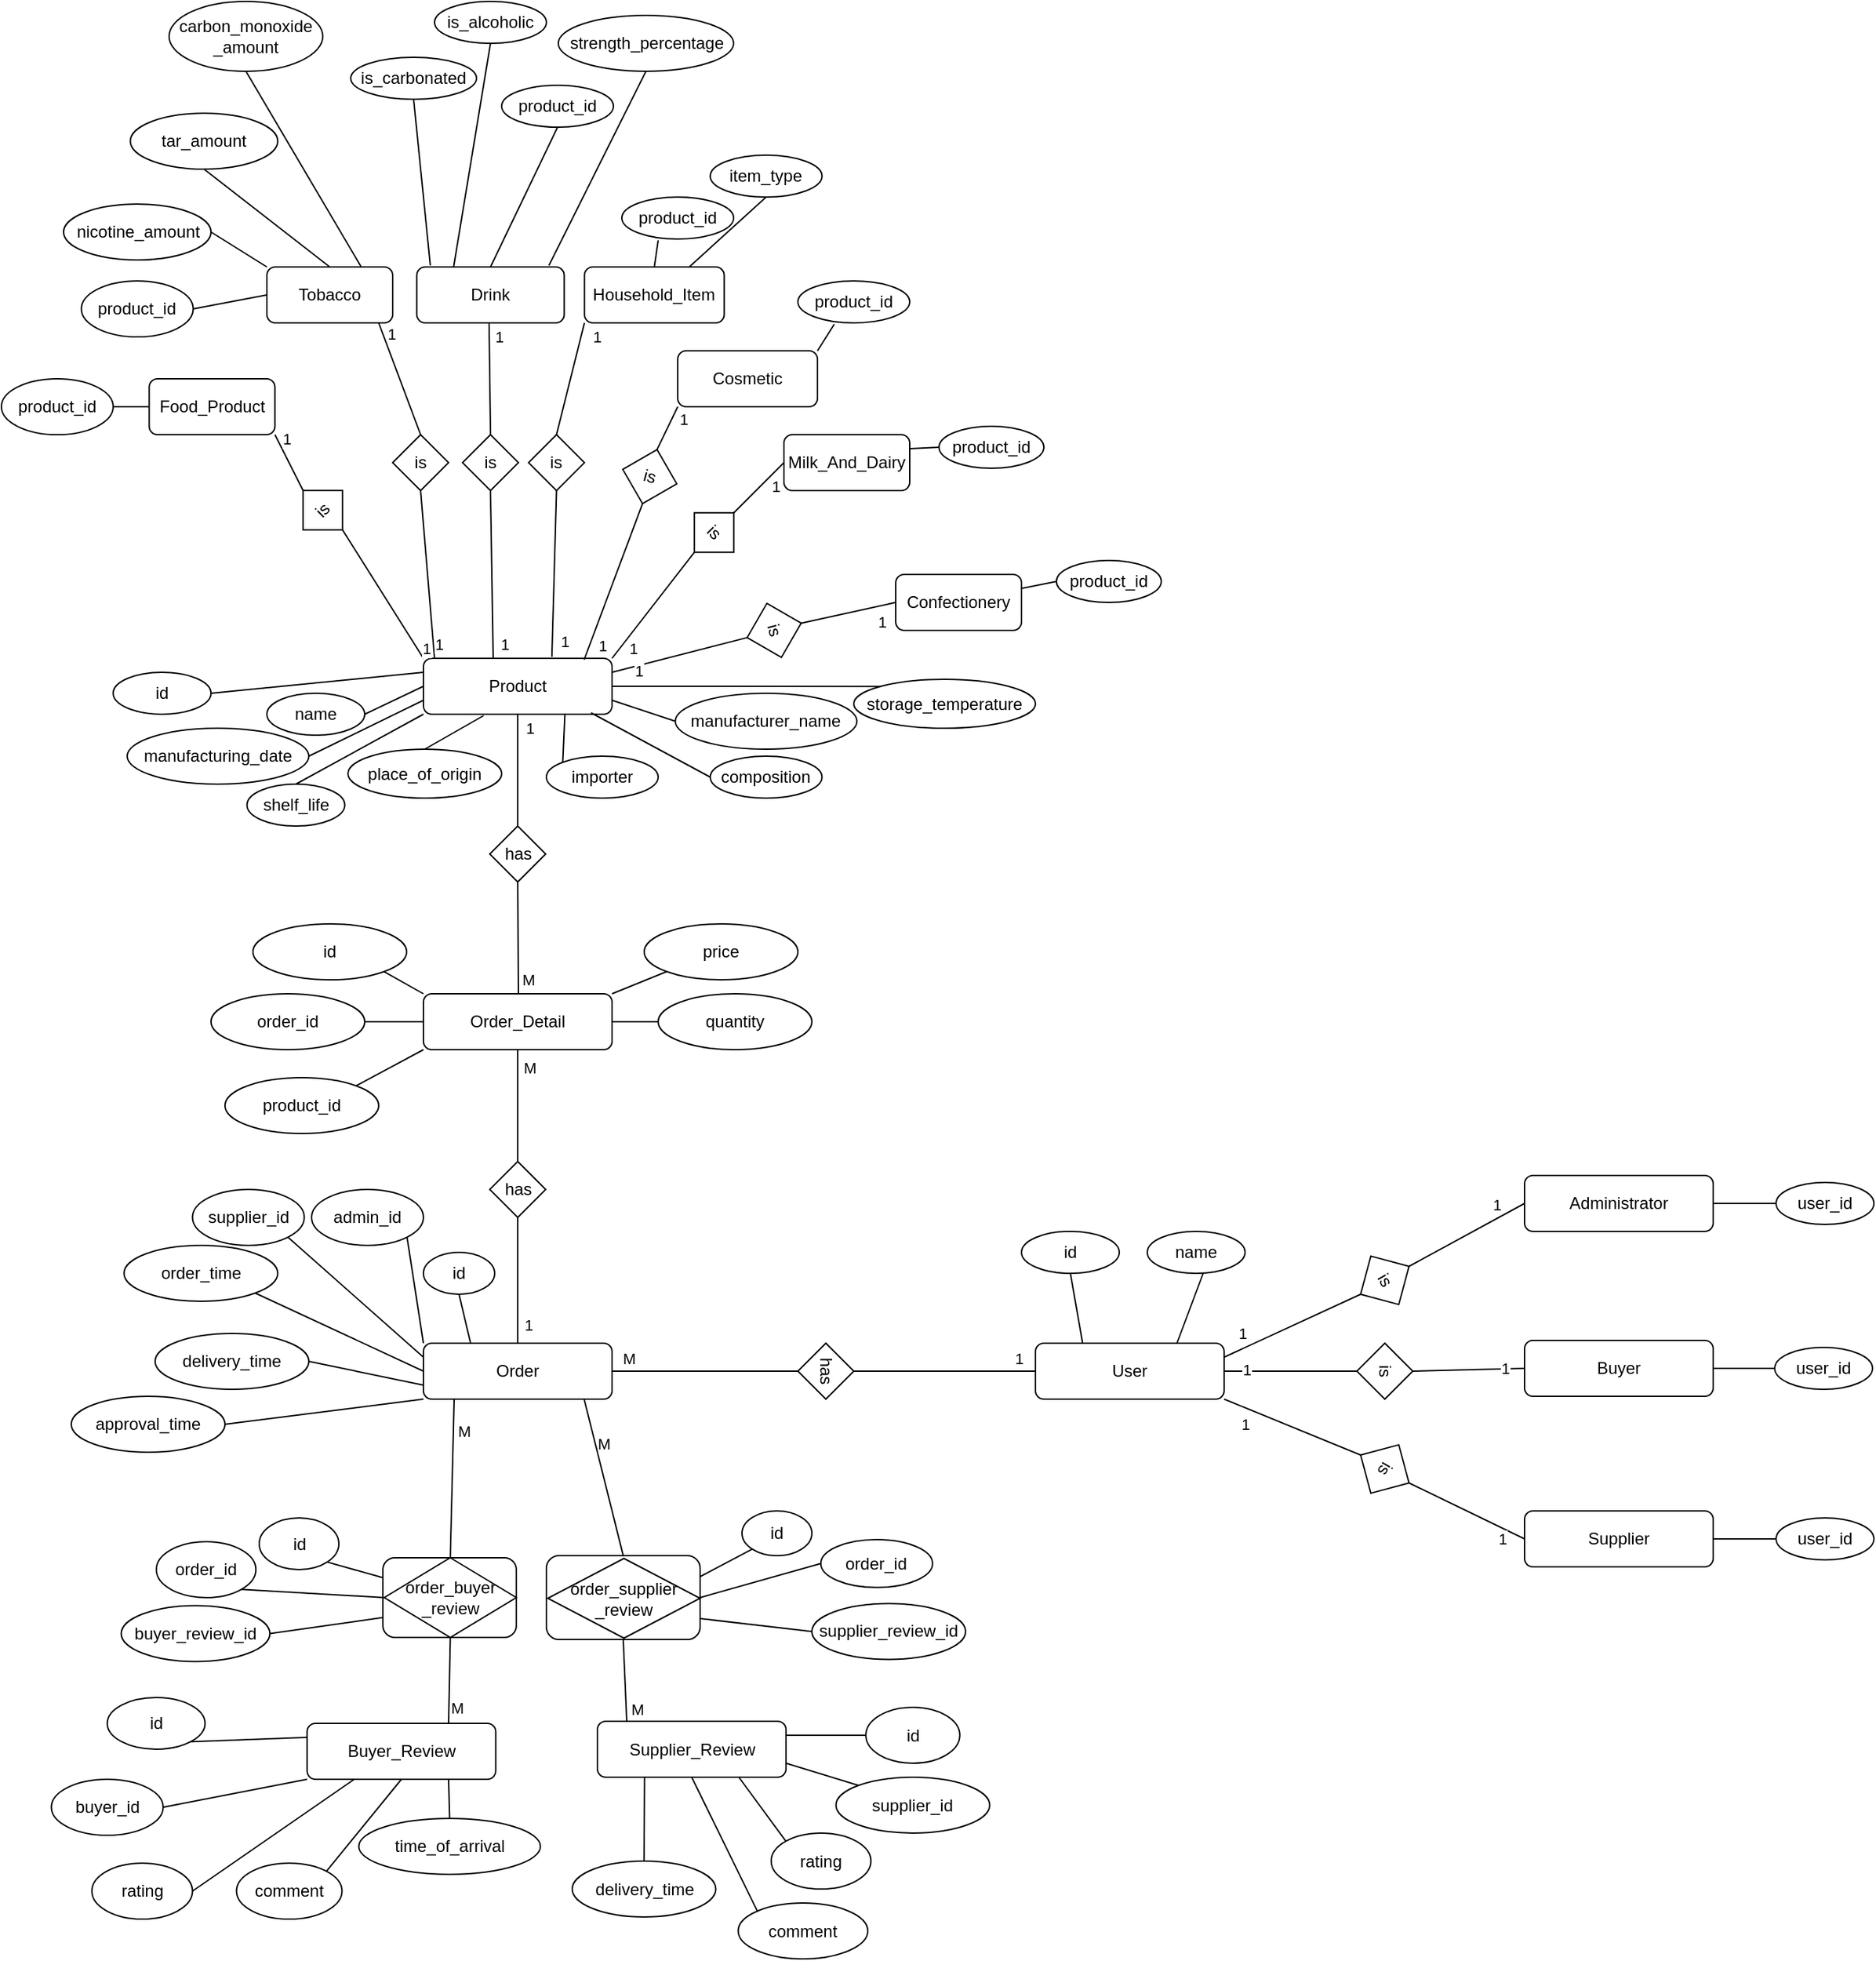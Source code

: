 <mxfile version="24.7.12">
  <diagram name="Page-1" id="4XqVKYdgBiRDm-ss3GNa">
    <mxGraphModel dx="1034" dy="1375" grid="1" gridSize="10" guides="1" tooltips="1" connect="1" arrows="1" fold="1" page="0" pageScale="1" pageWidth="850" pageHeight="1100" math="0" shadow="0">
      <root>
        <mxCell id="0" />
        <mxCell id="1" parent="0" />
        <mxCell id="VyGet-gFBxRApP3kLGEh-1" value="Product" style="rounded=1;whiteSpace=wrap;html=1;" parent="1" vertex="1">
          <mxGeometry x="312" y="-120" width="135" height="40" as="geometry" />
        </mxCell>
        <mxCell id="VyGet-gFBxRApP3kLGEh-2" value="id" style="ellipse;whiteSpace=wrap;html=1;" parent="1" vertex="1">
          <mxGeometry x="90" y="-110" width="70" height="30" as="geometry" />
        </mxCell>
        <mxCell id="VyGet-gFBxRApP3kLGEh-3" value="manufacturer_name" style="ellipse;whiteSpace=wrap;html=1;" parent="1" vertex="1">
          <mxGeometry x="492.25" y="-95" width="130" height="40" as="geometry" />
        </mxCell>
        <mxCell id="VyGet-gFBxRApP3kLGEh-4" value="place_of_origin" style="ellipse;whiteSpace=wrap;html=1;" parent="1" vertex="1">
          <mxGeometry x="258" y="-55" width="110" height="35" as="geometry" />
        </mxCell>
        <mxCell id="VyGet-gFBxRApP3kLGEh-5" value="shelf_life" style="ellipse;whiteSpace=wrap;html=1;" parent="1" vertex="1">
          <mxGeometry x="185.75" y="-30" width="70" height="30" as="geometry" />
        </mxCell>
        <mxCell id="VyGet-gFBxRApP3kLGEh-6" value="composition" style="ellipse;whiteSpace=wrap;html=1;" parent="1" vertex="1">
          <mxGeometry x="517.25" y="-50" width="80" height="30" as="geometry" />
        </mxCell>
        <mxCell id="VyGet-gFBxRApP3kLGEh-7" value="storage_temperature" style="ellipse;whiteSpace=wrap;html=1;" parent="1" vertex="1">
          <mxGeometry x="620" y="-105" width="130" height="35" as="geometry" />
        </mxCell>
        <mxCell id="VyGet-gFBxRApP3kLGEh-8" value="importer" style="ellipse;whiteSpace=wrap;html=1;" parent="1" vertex="1">
          <mxGeometry x="400" y="-50" width="80" height="30" as="geometry" />
        </mxCell>
        <mxCell id="VyGet-gFBxRApP3kLGEh-10" value="manufacturing_date" style="ellipse;whiteSpace=wrap;html=1;" parent="1" vertex="1">
          <mxGeometry x="100" y="-70" width="130" height="40" as="geometry" />
        </mxCell>
        <mxCell id="VyGet-gFBxRApP3kLGEh-17" value="" style="endArrow=none;html=1;rounded=0;exitX=1;exitY=0.5;exitDx=0;exitDy=0;entryX=0;entryY=0.25;entryDx=0;entryDy=0;" parent="1" source="VyGet-gFBxRApP3kLGEh-2" target="VyGet-gFBxRApP3kLGEh-1" edge="1">
          <mxGeometry width="50" height="50" relative="1" as="geometry">
            <mxPoint x="400" y="50" as="sourcePoint" />
            <mxPoint x="450" as="targetPoint" />
          </mxGeometry>
        </mxCell>
        <mxCell id="VyGet-gFBxRApP3kLGEh-9" value="name" style="ellipse;whiteSpace=wrap;html=1;" parent="1" vertex="1">
          <mxGeometry x="200" y="-95" width="70" height="30" as="geometry" />
        </mxCell>
        <mxCell id="VyGet-gFBxRApP3kLGEh-18" value="" style="endArrow=none;html=1;rounded=0;exitX=1;exitY=0.5;exitDx=0;exitDy=0;entryX=0;entryY=0.5;entryDx=0;entryDy=0;" parent="1" source="VyGet-gFBxRApP3kLGEh-9" target="VyGet-gFBxRApP3kLGEh-1" edge="1">
          <mxGeometry width="50" height="50" relative="1" as="geometry">
            <mxPoint x="230" y="-154" as="sourcePoint" />
            <mxPoint x="280" y="-80" as="targetPoint" />
          </mxGeometry>
        </mxCell>
        <mxCell id="VyGet-gFBxRApP3kLGEh-19" value="" style="endArrow=none;html=1;rounded=0;exitX=1;exitY=0.5;exitDx=0;exitDy=0;entryX=0;entryY=0.75;entryDx=0;entryDy=0;" parent="1" source="VyGet-gFBxRApP3kLGEh-10" target="VyGet-gFBxRApP3kLGEh-1" edge="1">
          <mxGeometry width="50" height="50" relative="1" as="geometry">
            <mxPoint x="180" y="-135" as="sourcePoint" />
            <mxPoint x="300" y="-100" as="targetPoint" />
          </mxGeometry>
        </mxCell>
        <mxCell id="VyGet-gFBxRApP3kLGEh-20" value="" style="endArrow=none;html=1;rounded=0;entryX=0.5;entryY=0;entryDx=0;entryDy=0;exitX=0;exitY=1;exitDx=0;exitDy=0;" parent="1" source="VyGet-gFBxRApP3kLGEh-1" target="VyGet-gFBxRApP3kLGEh-5" edge="1">
          <mxGeometry width="50" height="50" relative="1" as="geometry">
            <mxPoint x="300" y="-70" as="sourcePoint" />
            <mxPoint x="505" y="60" as="targetPoint" />
          </mxGeometry>
        </mxCell>
        <mxCell id="VyGet-gFBxRApP3kLGEh-21" value="" style="endArrow=none;html=1;rounded=0;exitX=0.319;exitY=1.025;exitDx=0;exitDy=0;entryX=0.5;entryY=0;entryDx=0;entryDy=0;exitPerimeter=0;" parent="1" source="VyGet-gFBxRApP3kLGEh-1" target="VyGet-gFBxRApP3kLGEh-4" edge="1">
          <mxGeometry width="50" height="50" relative="1" as="geometry">
            <mxPoint x="330" y="-20" as="sourcePoint" />
            <mxPoint x="445" y="-20" as="targetPoint" />
          </mxGeometry>
        </mxCell>
        <mxCell id="VyGet-gFBxRApP3kLGEh-23" value="" style="endArrow=none;html=1;rounded=0;exitX=0;exitY=0;exitDx=0;exitDy=0;entryX=1;entryY=0.5;entryDx=0;entryDy=0;" parent="1" source="VyGet-gFBxRApP3kLGEh-7" target="VyGet-gFBxRApP3kLGEh-1" edge="1">
          <mxGeometry width="50" height="50" relative="1" as="geometry">
            <mxPoint x="430" y="90" as="sourcePoint" />
            <mxPoint x="545" y="90" as="targetPoint" />
          </mxGeometry>
        </mxCell>
        <mxCell id="VyGet-gFBxRApP3kLGEh-24" value="" style="endArrow=none;html=1;rounded=0;exitX=0;exitY=0.5;exitDx=0;exitDy=0;entryX=1;entryY=0.75;entryDx=0;entryDy=0;" parent="1" source="VyGet-gFBxRApP3kLGEh-3" target="VyGet-gFBxRApP3kLGEh-1" edge="1">
          <mxGeometry width="50" height="50" relative="1" as="geometry">
            <mxPoint x="518" y="-153" as="sourcePoint" />
            <mxPoint x="457" y="-110" as="targetPoint" />
          </mxGeometry>
        </mxCell>
        <mxCell id="VyGet-gFBxRApP3kLGEh-25" value="" style="endArrow=none;html=1;rounded=0;exitX=0.889;exitY=0.975;exitDx=0;exitDy=0;entryX=0;entryY=0.5;entryDx=0;entryDy=0;exitPerimeter=0;" parent="1" source="VyGet-gFBxRApP3kLGEh-1" target="VyGet-gFBxRApP3kLGEh-6" edge="1">
          <mxGeometry width="50" height="50" relative="1" as="geometry">
            <mxPoint x="340" y="70" as="sourcePoint" />
            <mxPoint x="455" y="70" as="targetPoint" />
          </mxGeometry>
        </mxCell>
        <mxCell id="VyGet-gFBxRApP3kLGEh-26" value="" style="endArrow=none;html=1;rounded=0;exitX=0.75;exitY=1;exitDx=0;exitDy=0;entryX=0;entryY=0;entryDx=0;entryDy=0;" parent="1" source="VyGet-gFBxRApP3kLGEh-1" target="VyGet-gFBxRApP3kLGEh-8" edge="1">
          <mxGeometry width="50" height="50" relative="1" as="geometry">
            <mxPoint x="410" y="40" as="sourcePoint" />
            <mxPoint x="525" y="40" as="targetPoint" />
          </mxGeometry>
        </mxCell>
        <mxCell id="VyGet-gFBxRApP3kLGEh-30" value="" style="endArrow=none;html=1;rounded=0;exitX=0.059;exitY=0;exitDx=0;exitDy=0;exitPerimeter=0;entryX=0.5;entryY=1;entryDx=0;entryDy=0;" parent="1" source="VyGet-gFBxRApP3kLGEh-1" target="VyGet-gFBxRApP3kLGEh-33" edge="1">
          <mxGeometry width="50" height="50" relative="1" as="geometry">
            <mxPoint x="400" y="-50" as="sourcePoint" />
            <mxPoint x="320" y="-280" as="targetPoint" />
          </mxGeometry>
        </mxCell>
        <mxCell id="VyGet-gFBxRApP3kLGEh-66" value="1" style="edgeLabel;html=1;align=center;verticalAlign=middle;resizable=0;points=[];" parent="VyGet-gFBxRApP3kLGEh-30" vertex="1" connectable="0">
          <mxGeometry x="-0.6" relative="1" as="geometry">
            <mxPoint x="5" y="14" as="offset" />
          </mxGeometry>
        </mxCell>
        <mxCell id="VyGet-gFBxRApP3kLGEh-31" value="" style="endArrow=none;html=1;rounded=0;exitX=0.37;exitY=0;exitDx=0;exitDy=0;entryX=0.5;entryY=1;entryDx=0;entryDy=0;exitPerimeter=0;" parent="1" source="VyGet-gFBxRApP3kLGEh-1" target="VyGet-gFBxRApP3kLGEh-34" edge="1">
          <mxGeometry width="50" height="50" relative="1" as="geometry">
            <mxPoint x="330" y="-110" as="sourcePoint" />
            <mxPoint x="380" y="-280" as="targetPoint" />
          </mxGeometry>
        </mxCell>
        <mxCell id="VyGet-gFBxRApP3kLGEh-68" value="1" style="edgeLabel;html=1;align=center;verticalAlign=middle;resizable=0;points=[];" parent="VyGet-gFBxRApP3kLGEh-31" vertex="1" connectable="0">
          <mxGeometry x="-0.533" y="-3" relative="1" as="geometry">
            <mxPoint x="5" y="18" as="offset" />
          </mxGeometry>
        </mxCell>
        <mxCell id="VyGet-gFBxRApP3kLGEh-32" value="" style="endArrow=none;html=1;rounded=0;exitX=0.681;exitY=-0.025;exitDx=0;exitDy=0;exitPerimeter=0;entryX=0.5;entryY=1;entryDx=0;entryDy=0;" parent="1" source="VyGet-gFBxRApP3kLGEh-1" target="VyGet-gFBxRApP3kLGEh-35" edge="1">
          <mxGeometry width="50" height="50" relative="1" as="geometry">
            <mxPoint x="440" y="-200" as="sourcePoint" />
            <mxPoint x="440" y="-280" as="targetPoint" />
          </mxGeometry>
        </mxCell>
        <mxCell id="VyGet-gFBxRApP3kLGEh-70" value="1" style="edgeLabel;html=1;align=center;verticalAlign=middle;resizable=0;points=[];" parent="VyGet-gFBxRApP3kLGEh-32" vertex="1" connectable="0">
          <mxGeometry x="-0.785" y="1" relative="1" as="geometry">
            <mxPoint x="9" y="2" as="offset" />
          </mxGeometry>
        </mxCell>
        <mxCell id="VyGet-gFBxRApP3kLGEh-33" value="is" style="rhombus;whiteSpace=wrap;html=1;" parent="1" vertex="1">
          <mxGeometry x="290" y="-280" width="40" height="40" as="geometry" />
        </mxCell>
        <mxCell id="VyGet-gFBxRApP3kLGEh-34" value="is" style="rhombus;whiteSpace=wrap;html=1;" parent="1" vertex="1">
          <mxGeometry x="340" y="-280" width="40" height="40" as="geometry" />
        </mxCell>
        <mxCell id="VyGet-gFBxRApP3kLGEh-35" value="is" style="rhombus;whiteSpace=wrap;html=1;" parent="1" vertex="1">
          <mxGeometry x="387.25" y="-280" width="40" height="40" as="geometry" />
        </mxCell>
        <mxCell id="VyGet-gFBxRApP3kLGEh-36" value="" style="endArrow=none;html=1;rounded=0;exitX=0.5;exitY=0;exitDx=0;exitDy=0;" parent="1" source="VyGet-gFBxRApP3kLGEh-33" edge="1">
          <mxGeometry width="50" height="50" relative="1" as="geometry">
            <mxPoint x="312" y="-320" as="sourcePoint" />
            <mxPoint x="280" y="-360" as="targetPoint" />
          </mxGeometry>
        </mxCell>
        <mxCell id="VyGet-gFBxRApP3kLGEh-67" value="1" style="edgeLabel;html=1;align=center;verticalAlign=middle;resizable=0;points=[];" parent="VyGet-gFBxRApP3kLGEh-36" vertex="1" connectable="0">
          <mxGeometry x="0.75" relative="1" as="geometry">
            <mxPoint x="5" y="-2" as="offset" />
          </mxGeometry>
        </mxCell>
        <mxCell id="VyGet-gFBxRApP3kLGEh-37" value="" style="endArrow=none;html=1;rounded=0;exitX=0.5;exitY=0;exitDx=0;exitDy=0;" parent="1" source="VyGet-gFBxRApP3kLGEh-34" edge="1">
          <mxGeometry width="50" height="50" relative="1" as="geometry">
            <mxPoint x="364" y="-280" as="sourcePoint" />
            <mxPoint x="359" y="-360" as="targetPoint" />
          </mxGeometry>
        </mxCell>
        <mxCell id="VyGet-gFBxRApP3kLGEh-69" value="1" style="edgeLabel;html=1;align=center;verticalAlign=middle;resizable=0;points=[];" parent="VyGet-gFBxRApP3kLGEh-37" vertex="1" connectable="0">
          <mxGeometry x="0.75" y="1" relative="1" as="geometry">
            <mxPoint x="8" as="offset" />
          </mxGeometry>
        </mxCell>
        <mxCell id="VyGet-gFBxRApP3kLGEh-38" value="" style="endArrow=none;html=1;rounded=0;exitX=0.5;exitY=0;exitDx=0;exitDy=0;entryX=0;entryY=1;entryDx=0;entryDy=0;" parent="1" source="VyGet-gFBxRApP3kLGEh-35" target="VyGet-gFBxRApP3kLGEh-44" edge="1">
          <mxGeometry width="50" height="50" relative="1" as="geometry">
            <mxPoint x="430" y="-300" as="sourcePoint" />
            <mxPoint x="480" y="-360" as="targetPoint" />
          </mxGeometry>
        </mxCell>
        <mxCell id="VyGet-gFBxRApP3kLGEh-71" value="1" style="edgeLabel;html=1;align=center;verticalAlign=middle;resizable=0;points=[];" parent="VyGet-gFBxRApP3kLGEh-38" vertex="1" connectable="0">
          <mxGeometry x="0.418" y="1" relative="1" as="geometry">
            <mxPoint x="15" y="-13" as="offset" />
          </mxGeometry>
        </mxCell>
        <mxCell id="VyGet-gFBxRApP3kLGEh-39" value="Tobacco" style="rounded=1;whiteSpace=wrap;html=1;" parent="1" vertex="1">
          <mxGeometry x="200" y="-400" width="90" height="40" as="geometry" />
        </mxCell>
        <mxCell id="VyGet-gFBxRApP3kLGEh-44" value="Household_Item" style="rounded=1;whiteSpace=wrap;html=1;" parent="1" vertex="1">
          <mxGeometry x="427.25" y="-400" width="100" height="40" as="geometry" />
        </mxCell>
        <mxCell id="VyGet-gFBxRApP3kLGEh-45" value="Drink" style="rounded=1;whiteSpace=wrap;html=1;" parent="1" vertex="1">
          <mxGeometry x="307.25" y="-400" width="105.5" height="40" as="geometry" />
        </mxCell>
        <mxCell id="VyGet-gFBxRApP3kLGEh-46" value="" style="endArrow=none;html=1;rounded=0;entryX=1;entryY=0.5;entryDx=0;entryDy=0;exitX=0;exitY=0.5;exitDx=0;exitDy=0;" parent="1" source="VyGet-gFBxRApP3kLGEh-39" target="VyGet-gFBxRApP3kLGEh-49" edge="1">
          <mxGeometry width="50" height="50" relative="1" as="geometry">
            <mxPoint x="216" y="-400" as="sourcePoint" />
            <mxPoint x="190" y="-440" as="targetPoint" />
          </mxGeometry>
        </mxCell>
        <mxCell id="VyGet-gFBxRApP3kLGEh-47" value="" style="endArrow=none;html=1;rounded=0;exitX=0;exitY=0;exitDx=0;exitDy=0;entryX=1;entryY=0.5;entryDx=0;entryDy=0;" parent="1" source="VyGet-gFBxRApP3kLGEh-39" target="VyGet-gFBxRApP3kLGEh-50" edge="1">
          <mxGeometry width="50" height="50" relative="1" as="geometry">
            <mxPoint x="250" y="-450" as="sourcePoint" />
            <mxPoint x="240" y="-440" as="targetPoint" />
          </mxGeometry>
        </mxCell>
        <mxCell id="VyGet-gFBxRApP3kLGEh-48" value="" style="endArrow=none;html=1;rounded=0;entryX=0.5;entryY=1;entryDx=0;entryDy=0;exitX=0.5;exitY=0;exitDx=0;exitDy=0;" parent="1" source="VyGet-gFBxRApP3kLGEh-39" target="VyGet-gFBxRApP3kLGEh-53" edge="1">
          <mxGeometry width="50" height="50" relative="1" as="geometry">
            <mxPoint x="223" y="-400" as="sourcePoint" />
            <mxPoint x="268" y="-440" as="targetPoint" />
          </mxGeometry>
        </mxCell>
        <mxCell id="VyGet-gFBxRApP3kLGEh-49" value="product_id" style="ellipse;whiteSpace=wrap;html=1;" parent="1" vertex="1">
          <mxGeometry x="67.25" y="-390" width="80" height="40" as="geometry" />
        </mxCell>
        <mxCell id="VyGet-gFBxRApP3kLGEh-50" value="nicotine_amount" style="ellipse;whiteSpace=wrap;html=1;" parent="1" vertex="1">
          <mxGeometry x="54.5" y="-445" width="105.5" height="40" as="geometry" />
        </mxCell>
        <mxCell id="VyGet-gFBxRApP3kLGEh-53" value="tar_amount" style="ellipse;whiteSpace=wrap;html=1;" parent="1" vertex="1">
          <mxGeometry x="102.25" y="-510" width="105.5" height="40" as="geometry" />
        </mxCell>
        <mxCell id="VyGet-gFBxRApP3kLGEh-54" value="carbon_monoxide&lt;div&gt;_amount&lt;/div&gt;" style="ellipse;whiteSpace=wrap;html=1;" parent="1" vertex="1">
          <mxGeometry x="130" y="-590" width="110" height="50" as="geometry" />
        </mxCell>
        <mxCell id="VyGet-gFBxRApP3kLGEh-56" value="" style="endArrow=none;html=1;rounded=0;exitX=0.5;exitY=1;exitDx=0;exitDy=0;entryX=0.75;entryY=0;entryDx=0;entryDy=0;" parent="1" source="VyGet-gFBxRApP3kLGEh-54" target="VyGet-gFBxRApP3kLGEh-39" edge="1">
          <mxGeometry width="50" height="50" relative="1" as="geometry">
            <mxPoint x="233" y="-390" as="sourcePoint" />
            <mxPoint x="210" y="-406" as="targetPoint" />
          </mxGeometry>
        </mxCell>
        <mxCell id="VyGet-gFBxRApP3kLGEh-57" value="strength_percentage" style="ellipse;whiteSpace=wrap;html=1;" parent="1" vertex="1">
          <mxGeometry x="408.5" y="-580" width="125.5" height="40" as="geometry" />
        </mxCell>
        <mxCell id="VyGet-gFBxRApP3kLGEh-58" value="" style="endArrow=none;html=1;rounded=0;exitX=0.5;exitY=1;exitDx=0;exitDy=0;entryX=0.896;entryY=-0.025;entryDx=0;entryDy=0;entryPerimeter=0;" parent="1" source="VyGet-gFBxRApP3kLGEh-57" target="VyGet-gFBxRApP3kLGEh-45" edge="1">
          <mxGeometry width="50" height="50" relative="1" as="geometry">
            <mxPoint x="278" y="-410" as="sourcePoint" />
            <mxPoint x="278" y="-390" as="targetPoint" />
          </mxGeometry>
        </mxCell>
        <mxCell id="VyGet-gFBxRApP3kLGEh-59" value="product_id" style="ellipse;whiteSpace=wrap;html=1;" parent="1" vertex="1">
          <mxGeometry x="368" y="-530" width="80" height="30" as="geometry" />
        </mxCell>
        <mxCell id="VyGet-gFBxRApP3kLGEh-60" value="" style="endArrow=none;html=1;rounded=0;entryX=0.5;entryY=0;entryDx=0;entryDy=0;exitX=0.5;exitY=1;exitDx=0;exitDy=0;" parent="1" source="VyGet-gFBxRApP3kLGEh-59" target="VyGet-gFBxRApP3kLGEh-45" edge="1">
          <mxGeometry width="50" height="50" relative="1" as="geometry">
            <mxPoint x="210" y="-350" as="sourcePoint" />
            <mxPoint x="178" y="-334" as="targetPoint" />
          </mxGeometry>
        </mxCell>
        <mxCell id="VyGet-gFBxRApP3kLGEh-61" value="product_id" style="ellipse;whiteSpace=wrap;html=1;" parent="1" vertex="1">
          <mxGeometry x="454" y="-450" width="80" height="30" as="geometry" />
        </mxCell>
        <mxCell id="VyGet-gFBxRApP3kLGEh-62" value="" style="endArrow=none;html=1;rounded=0;entryX=0.325;entryY=1.033;entryDx=0;entryDy=0;exitX=0.5;exitY=0;exitDx=0;exitDy=0;entryPerimeter=0;" parent="1" source="VyGet-gFBxRApP3kLGEh-44" target="VyGet-gFBxRApP3kLGEh-61" edge="1">
          <mxGeometry width="50" height="50" relative="1" as="geometry">
            <mxPoint x="375" y="-420" as="sourcePoint" />
            <mxPoint x="397" y="-390" as="targetPoint" />
          </mxGeometry>
        </mxCell>
        <mxCell id="VyGet-gFBxRApP3kLGEh-63" value="" style="endArrow=none;html=1;rounded=0;exitX=0.75;exitY=0;exitDx=0;exitDy=0;entryX=0.5;entryY=1;entryDx=0;entryDy=0;" parent="1" source="VyGet-gFBxRApP3kLGEh-44" target="VyGet-gFBxRApP3kLGEh-64" edge="1">
          <mxGeometry width="50" height="50" relative="1" as="geometry">
            <mxPoint x="550" y="-390" as="sourcePoint" />
            <mxPoint x="536" y="-444" as="targetPoint" />
          </mxGeometry>
        </mxCell>
        <mxCell id="VyGet-gFBxRApP3kLGEh-64" value="item_type" style="ellipse;whiteSpace=wrap;html=1;" parent="1" vertex="1">
          <mxGeometry x="517.25" y="-480" width="80" height="30" as="geometry" />
        </mxCell>
        <mxCell id="5VRgg_MjnfKO351LVxNz-1" value="" style="endArrow=none;html=1;rounded=0;entryX=0.5;entryY=1;entryDx=0;entryDy=0;exitX=0.5;exitY=0;exitDx=0;exitDy=0;" parent="1" source="5VRgg_MjnfKO351LVxNz-3" edge="1">
          <mxGeometry width="50" height="50" relative="1" as="geometry">
            <mxPoint x="380" y="30" as="sourcePoint" />
            <mxPoint x="379.5" y="-80" as="targetPoint" />
          </mxGeometry>
        </mxCell>
        <mxCell id="5VRgg_MjnfKO351LVxNz-105" value="1" style="edgeLabel;html=1;align=center;verticalAlign=middle;resizable=0;points=[];" parent="5VRgg_MjnfKO351LVxNz-1" vertex="1" connectable="0">
          <mxGeometry x="0.75" relative="1" as="geometry">
            <mxPoint x="8" as="offset" />
          </mxGeometry>
        </mxCell>
        <mxCell id="5VRgg_MjnfKO351LVxNz-3" value="has" style="rhombus;whiteSpace=wrap;html=1;" parent="1" vertex="1">
          <mxGeometry x="359.5" width="40" height="40" as="geometry" />
        </mxCell>
        <mxCell id="5VRgg_MjnfKO351LVxNz-4" value="" style="endArrow=none;html=1;rounded=0;entryX=0.5;entryY=1;entryDx=0;entryDy=0;" parent="1" target="5VRgg_MjnfKO351LVxNz-3" edge="1">
          <mxGeometry width="50" height="50" relative="1" as="geometry">
            <mxPoint x="380" y="120" as="sourcePoint" />
            <mxPoint x="379" y="50" as="targetPoint" />
          </mxGeometry>
        </mxCell>
        <mxCell id="5VRgg_MjnfKO351LVxNz-106" value="M" style="edgeLabel;html=1;align=center;verticalAlign=middle;resizable=0;points=[];" parent="5VRgg_MjnfKO351LVxNz-4" vertex="1" connectable="0">
          <mxGeometry x="-0.675" relative="1" as="geometry">
            <mxPoint x="7" y="3" as="offset" />
          </mxGeometry>
        </mxCell>
        <mxCell id="5VRgg_MjnfKO351LVxNz-7" value="Order_Detail" style="rounded=1;whiteSpace=wrap;html=1;" parent="1" vertex="1">
          <mxGeometry x="312" y="120" width="135" height="40" as="geometry" />
        </mxCell>
        <mxCell id="5VRgg_MjnfKO351LVxNz-8" value="" style="endArrow=none;html=1;rounded=0;exitX=0;exitY=0;exitDx=0;exitDy=0;entryX=1;entryY=1;entryDx=0;entryDy=0;" parent="1" source="5VRgg_MjnfKO351LVxNz-7" target="5VRgg_MjnfKO351LVxNz-13" edge="1">
          <mxGeometry width="50" height="50" relative="1" as="geometry">
            <mxPoint x="278" y="140" as="sourcePoint" />
            <mxPoint x="270" y="110" as="targetPoint" />
          </mxGeometry>
        </mxCell>
        <mxCell id="5VRgg_MjnfKO351LVxNz-9" value="" style="endArrow=none;html=1;rounded=0;exitX=0;exitY=0.5;exitDx=0;exitDy=0;entryX=1;entryY=0.5;entryDx=0;entryDy=0;" parent="1" source="5VRgg_MjnfKO351LVxNz-7" target="5VRgg_MjnfKO351LVxNz-14" edge="1">
          <mxGeometry width="50" height="50" relative="1" as="geometry">
            <mxPoint x="332" y="-60" as="sourcePoint" />
            <mxPoint x="270" y="140" as="targetPoint" />
          </mxGeometry>
        </mxCell>
        <mxCell id="5VRgg_MjnfKO351LVxNz-10" value="" style="endArrow=none;html=1;rounded=0;exitX=0;exitY=1;exitDx=0;exitDy=0;entryX=1;entryY=0;entryDx=0;entryDy=0;" parent="1" source="5VRgg_MjnfKO351LVxNz-7" target="5VRgg_MjnfKO351LVxNz-15" edge="1">
          <mxGeometry width="50" height="50" relative="1" as="geometry">
            <mxPoint x="342" y="-50" as="sourcePoint" />
            <mxPoint x="280" y="170" as="targetPoint" />
          </mxGeometry>
        </mxCell>
        <mxCell id="5VRgg_MjnfKO351LVxNz-11" value="" style="endArrow=none;html=1;rounded=0;entryX=1;entryY=0;entryDx=0;entryDy=0;exitX=0;exitY=1;exitDx=0;exitDy=0;" parent="1" source="5VRgg_MjnfKO351LVxNz-17" target="5VRgg_MjnfKO351LVxNz-7" edge="1">
          <mxGeometry width="50" height="50" relative="1" as="geometry">
            <mxPoint x="480" y="100" as="sourcePoint" />
            <mxPoint x="264" y="6" as="targetPoint" />
          </mxGeometry>
        </mxCell>
        <mxCell id="5VRgg_MjnfKO351LVxNz-12" value="" style="endArrow=none;html=1;rounded=0;entryX=1;entryY=0.5;entryDx=0;entryDy=0;exitX=0;exitY=0.5;exitDx=0;exitDy=0;" parent="1" source="5VRgg_MjnfKO351LVxNz-16" target="5VRgg_MjnfKO351LVxNz-7" edge="1">
          <mxGeometry width="50" height="50" relative="1" as="geometry">
            <mxPoint x="480" y="140" as="sourcePoint" />
            <mxPoint x="274" y="16" as="targetPoint" />
          </mxGeometry>
        </mxCell>
        <mxCell id="5VRgg_MjnfKO351LVxNz-13" value="id" style="ellipse;whiteSpace=wrap;html=1;" parent="1" vertex="1">
          <mxGeometry x="190" y="70" width="110" height="40" as="geometry" />
        </mxCell>
        <mxCell id="5VRgg_MjnfKO351LVxNz-14" value="order_id" style="ellipse;whiteSpace=wrap;html=1;" parent="1" vertex="1">
          <mxGeometry x="160" y="120" width="110" height="40" as="geometry" />
        </mxCell>
        <mxCell id="5VRgg_MjnfKO351LVxNz-15" value="product_id" style="ellipse;whiteSpace=wrap;html=1;" parent="1" vertex="1">
          <mxGeometry x="170" y="180" width="110" height="40" as="geometry" />
        </mxCell>
        <mxCell id="5VRgg_MjnfKO351LVxNz-16" value="quantity" style="ellipse;whiteSpace=wrap;html=1;" parent="1" vertex="1">
          <mxGeometry x="480" y="120" width="110" height="40" as="geometry" />
        </mxCell>
        <mxCell id="5VRgg_MjnfKO351LVxNz-17" value="price" style="ellipse;whiteSpace=wrap;html=1;" parent="1" vertex="1">
          <mxGeometry x="470" y="70" width="110" height="40" as="geometry" />
        </mxCell>
        <mxCell id="5VRgg_MjnfKO351LVxNz-18" value="has" style="rhombus;whiteSpace=wrap;html=1;" parent="1" vertex="1">
          <mxGeometry x="359.5" y="240" width="40" height="40" as="geometry" />
        </mxCell>
        <mxCell id="5VRgg_MjnfKO351LVxNz-19" value="" style="endArrow=none;html=1;rounded=0;exitX=0.5;exitY=0;exitDx=0;exitDy=0;entryX=0.5;entryY=1;entryDx=0;entryDy=0;" parent="1" source="5VRgg_MjnfKO351LVxNz-18" target="5VRgg_MjnfKO351LVxNz-7" edge="1">
          <mxGeometry width="50" height="50" relative="1" as="geometry">
            <mxPoint x="380" y="270" as="sourcePoint" />
            <mxPoint x="380" y="170" as="targetPoint" />
          </mxGeometry>
        </mxCell>
        <mxCell id="5VRgg_MjnfKO351LVxNz-114" value="M" style="edgeLabel;html=1;align=center;verticalAlign=middle;resizable=0;points=[];" parent="5VRgg_MjnfKO351LVxNz-19" vertex="1" connectable="0">
          <mxGeometry x="0.675" y="-1" relative="1" as="geometry">
            <mxPoint x="7" as="offset" />
          </mxGeometry>
        </mxCell>
        <mxCell id="5VRgg_MjnfKO351LVxNz-20" value="" style="endArrow=none;html=1;rounded=0;entryX=0.5;entryY=1;entryDx=0;entryDy=0;exitX=0.5;exitY=0;exitDx=0;exitDy=0;" parent="1" source="5VRgg_MjnfKO351LVxNz-29" target="5VRgg_MjnfKO351LVxNz-18" edge="1">
          <mxGeometry width="50" height="50" relative="1" as="geometry">
            <mxPoint x="380" y="360" as="sourcePoint" />
            <mxPoint x="379" y="290" as="targetPoint" />
          </mxGeometry>
        </mxCell>
        <mxCell id="5VRgg_MjnfKO351LVxNz-115" value="1" style="edgeLabel;html=1;align=center;verticalAlign=middle;resizable=0;points=[];" parent="5VRgg_MjnfKO351LVxNz-20" vertex="1" connectable="0">
          <mxGeometry x="-0.711" y="-2" relative="1" as="geometry">
            <mxPoint x="5" as="offset" />
          </mxGeometry>
        </mxCell>
        <mxCell id="5VRgg_MjnfKO351LVxNz-23" value="" style="endArrow=none;html=1;rounded=0;exitX=0.25;exitY=0;exitDx=0;exitDy=0;entryX=0.5;entryY=1;entryDx=0;entryDy=0;" parent="1" source="5VRgg_MjnfKO351LVxNz-29" target="5VRgg_MjnfKO351LVxNz-26" edge="1">
          <mxGeometry width="50" height="50" relative="1" as="geometry">
            <mxPoint x="278" y="380" as="sourcePoint" />
            <mxPoint x="270" y="350" as="targetPoint" />
          </mxGeometry>
        </mxCell>
        <mxCell id="5VRgg_MjnfKO351LVxNz-24" value="" style="endArrow=none;html=1;rounded=0;exitX=0;exitY=0;exitDx=0;exitDy=0;entryX=1;entryY=1;entryDx=0;entryDy=0;" parent="1" source="5VRgg_MjnfKO351LVxNz-29" target="5VRgg_MjnfKO351LVxNz-27" edge="1">
          <mxGeometry width="50" height="50" relative="1" as="geometry">
            <mxPoint x="332" y="180" as="sourcePoint" />
            <mxPoint x="270" y="380" as="targetPoint" />
          </mxGeometry>
        </mxCell>
        <mxCell id="5VRgg_MjnfKO351LVxNz-25" value="" style="endArrow=none;html=1;rounded=0;exitX=0;exitY=0.5;exitDx=0;exitDy=0;entryX=1;entryY=1;entryDx=0;entryDy=0;" parent="1" source="5VRgg_MjnfKO351LVxNz-29" target="5VRgg_MjnfKO351LVxNz-28" edge="1">
          <mxGeometry width="50" height="50" relative="1" as="geometry">
            <mxPoint x="342" y="190" as="sourcePoint" />
            <mxPoint x="280" y="410" as="targetPoint" />
          </mxGeometry>
        </mxCell>
        <mxCell id="5VRgg_MjnfKO351LVxNz-26" value="id" style="ellipse;whiteSpace=wrap;html=1;" parent="1" vertex="1">
          <mxGeometry x="312" y="305" width="51" height="30" as="geometry" />
        </mxCell>
        <mxCell id="5VRgg_MjnfKO351LVxNz-27" value="admin_id" style="ellipse;whiteSpace=wrap;html=1;" parent="1" vertex="1">
          <mxGeometry x="232" y="260" width="80" height="40" as="geometry" />
        </mxCell>
        <mxCell id="5VRgg_MjnfKO351LVxNz-28" value="order_time" style="ellipse;whiteSpace=wrap;html=1;" parent="1" vertex="1">
          <mxGeometry x="97.75" y="300" width="110" height="40" as="geometry" />
        </mxCell>
        <mxCell id="5VRgg_MjnfKO351LVxNz-29" value="Order" style="rounded=1;whiteSpace=wrap;html=1;" parent="1" vertex="1">
          <mxGeometry x="312" y="370" width="135" height="40" as="geometry" />
        </mxCell>
        <mxCell id="5VRgg_MjnfKO351LVxNz-31" value="approval_time" style="ellipse;whiteSpace=wrap;html=1;" parent="1" vertex="1">
          <mxGeometry x="60" y="408" width="110" height="40" as="geometry" />
        </mxCell>
        <mxCell id="5VRgg_MjnfKO351LVxNz-32" value="" style="endArrow=none;html=1;rounded=0;entryX=1;entryY=0.5;entryDx=0;entryDy=0;exitX=0;exitY=1;exitDx=0;exitDy=0;" parent="1" source="5VRgg_MjnfKO351LVxNz-29" target="5VRgg_MjnfKO351LVxNz-31" edge="1">
          <mxGeometry width="50" height="50" relative="1" as="geometry">
            <mxPoint x="310" y="420" as="sourcePoint" />
            <mxPoint x="250" y="380" as="targetPoint" />
          </mxGeometry>
        </mxCell>
        <mxCell id="5VRgg_MjnfKO351LVxNz-33" value="delivery_time" style="ellipse;whiteSpace=wrap;html=1;" parent="1" vertex="1">
          <mxGeometry x="120" y="363" width="110" height="40" as="geometry" />
        </mxCell>
        <mxCell id="5VRgg_MjnfKO351LVxNz-34" value="" style="endArrow=none;html=1;rounded=0;entryX=1;entryY=0.5;entryDx=0;entryDy=0;exitX=0;exitY=0.75;exitDx=0;exitDy=0;" parent="1" source="5VRgg_MjnfKO351LVxNz-29" target="5VRgg_MjnfKO351LVxNz-33" edge="1">
          <mxGeometry width="50" height="50" relative="1" as="geometry">
            <mxPoint x="320" y="440" as="sourcePoint" />
            <mxPoint x="250" y="410" as="targetPoint" />
          </mxGeometry>
        </mxCell>
        <mxCell id="5VRgg_MjnfKO351LVxNz-35" value="has" style="rhombus;whiteSpace=wrap;html=1;rotation=90;" parent="1" vertex="1">
          <mxGeometry x="580" y="370" width="40" height="40" as="geometry" />
        </mxCell>
        <mxCell id="5VRgg_MjnfKO351LVxNz-36" value="" style="endArrow=none;html=1;rounded=0;exitX=0.5;exitY=0;exitDx=0;exitDy=0;" parent="1" source="5VRgg_MjnfKO351LVxNz-35" edge="1">
          <mxGeometry width="50" height="50" relative="1" as="geometry">
            <mxPoint x="630.5" y="330" as="sourcePoint" />
            <mxPoint x="750" y="390" as="targetPoint" />
          </mxGeometry>
        </mxCell>
        <mxCell id="5VRgg_MjnfKO351LVxNz-109" value="1" style="edgeLabel;html=1;align=center;verticalAlign=middle;resizable=0;points=[];" parent="5VRgg_MjnfKO351LVxNz-36" vertex="1" connectable="0">
          <mxGeometry x="0.815" relative="1" as="geometry">
            <mxPoint y="-9" as="offset" />
          </mxGeometry>
        </mxCell>
        <mxCell id="5VRgg_MjnfKO351LVxNz-37" value="" style="endArrow=none;html=1;rounded=0;entryX=0.5;entryY=1;entryDx=0;entryDy=0;exitX=1;exitY=0.5;exitDx=0;exitDy=0;" parent="1" source="5VRgg_MjnfKO351LVxNz-29" target="5VRgg_MjnfKO351LVxNz-35" edge="1">
          <mxGeometry width="50" height="50" relative="1" as="geometry">
            <mxPoint x="630.5" y="430" as="sourcePoint" />
            <mxPoint x="629.5" y="350" as="targetPoint" />
          </mxGeometry>
        </mxCell>
        <mxCell id="5VRgg_MjnfKO351LVxNz-108" value="M" style="edgeLabel;html=1;align=center;verticalAlign=middle;resizable=0;points=[];" parent="5VRgg_MjnfKO351LVxNz-37" vertex="1" connectable="0">
          <mxGeometry x="-0.82" y="-2" relative="1" as="geometry">
            <mxPoint y="-11" as="offset" />
          </mxGeometry>
        </mxCell>
        <mxCell id="5VRgg_MjnfKO351LVxNz-38" value="User" style="rounded=1;whiteSpace=wrap;html=1;" parent="1" vertex="1">
          <mxGeometry x="750" y="370" width="135" height="40" as="geometry" />
        </mxCell>
        <mxCell id="5VRgg_MjnfKO351LVxNz-41" value="" style="endArrow=none;html=1;rounded=0;entryX=0.25;entryY=0;entryDx=0;entryDy=0;exitX=0.5;exitY=1;exitDx=0;exitDy=0;" parent="1" source="5VRgg_MjnfKO351LVxNz-42" target="5VRgg_MjnfKO351LVxNz-38" edge="1">
          <mxGeometry width="50" height="50" relative="1" as="geometry">
            <mxPoint x="784" y="320" as="sourcePoint" />
            <mxPoint x="880" y="312" as="targetPoint" />
          </mxGeometry>
        </mxCell>
        <mxCell id="5VRgg_MjnfKO351LVxNz-42" value="id" style="ellipse;whiteSpace=wrap;html=1;" parent="1" vertex="1">
          <mxGeometry x="740" y="290" width="70" height="30" as="geometry" />
        </mxCell>
        <mxCell id="5VRgg_MjnfKO351LVxNz-43" value="" style="endArrow=none;html=1;rounded=0;entryX=0.75;entryY=0;entryDx=0;entryDy=0;" parent="1" target="5VRgg_MjnfKO351LVxNz-38" edge="1">
          <mxGeometry width="50" height="50" relative="1" as="geometry">
            <mxPoint x="870" y="320" as="sourcePoint" />
            <mxPoint x="794" y="380" as="targetPoint" />
          </mxGeometry>
        </mxCell>
        <mxCell id="5VRgg_MjnfKO351LVxNz-44" value="name" style="ellipse;whiteSpace=wrap;html=1;" parent="1" vertex="1">
          <mxGeometry x="830" y="290" width="70" height="30" as="geometry" />
        </mxCell>
        <mxCell id="5VRgg_MjnfKO351LVxNz-46" value="is" style="rhombus;whiteSpace=wrap;html=1;rotation=60;" parent="1" vertex="1">
          <mxGeometry x="980" y="305" width="40" height="40" as="geometry" />
        </mxCell>
        <mxCell id="5VRgg_MjnfKO351LVxNz-47" value="" style="endArrow=none;html=1;rounded=0;entryX=0.5;entryY=1;entryDx=0;entryDy=0;exitX=1;exitY=0.25;exitDx=0;exitDy=0;" parent="1" source="5VRgg_MjnfKO351LVxNz-38" target="5VRgg_MjnfKO351LVxNz-46" edge="1">
          <mxGeometry width="50" height="50" relative="1" as="geometry">
            <mxPoint x="910" y="380" as="sourcePoint" />
            <mxPoint x="1037.5" y="340" as="targetPoint" />
          </mxGeometry>
        </mxCell>
        <mxCell id="5VRgg_MjnfKO351LVxNz-116" value="1" style="edgeLabel;html=1;align=center;verticalAlign=middle;resizable=0;points=[];" parent="5VRgg_MjnfKO351LVxNz-47" vertex="1" connectable="0">
          <mxGeometry x="-0.734" relative="1" as="geometry">
            <mxPoint y="-11" as="offset" />
          </mxGeometry>
        </mxCell>
        <mxCell id="5VRgg_MjnfKO351LVxNz-48" value="1" style="endArrow=none;html=1;rounded=0;exitX=0.5;exitY=0;exitDx=0;exitDy=0;entryX=0;entryY=0.5;entryDx=0;entryDy=0;" parent="1" source="5VRgg_MjnfKO351LVxNz-46" target="5VRgg_MjnfKO351LVxNz-49" edge="1">
          <mxGeometry x="0.627" y="10" width="50" height="50" relative="1" as="geometry">
            <mxPoint x="1038.5" y="320" as="sourcePoint" />
            <mxPoint x="1090" y="420" as="targetPoint" />
            <mxPoint y="1" as="offset" />
          </mxGeometry>
        </mxCell>
        <mxCell id="5VRgg_MjnfKO351LVxNz-49" value="Administrator" style="rounded=1;whiteSpace=wrap;html=1;" parent="1" vertex="1">
          <mxGeometry x="1100" y="250" width="135" height="40" as="geometry" />
        </mxCell>
        <mxCell id="5VRgg_MjnfKO351LVxNz-52" value="is" style="rhombus;whiteSpace=wrap;html=1;rotation=90;" parent="1" vertex="1">
          <mxGeometry x="980" y="370" width="40" height="40" as="geometry" />
        </mxCell>
        <mxCell id="5VRgg_MjnfKO351LVxNz-53" value="" style="endArrow=none;html=1;rounded=0;entryX=0.5;entryY=1;entryDx=0;entryDy=0;exitX=1;exitY=0.5;exitDx=0;exitDy=0;" parent="1" source="5VRgg_MjnfKO351LVxNz-38" target="5VRgg_MjnfKO351LVxNz-52" edge="1">
          <mxGeometry width="50" height="50" relative="1" as="geometry">
            <mxPoint x="895" y="450" as="sourcePoint" />
            <mxPoint x="1047.5" y="410" as="targetPoint" />
          </mxGeometry>
        </mxCell>
        <mxCell id="5VRgg_MjnfKO351LVxNz-117" value="1" style="edgeLabel;html=1;align=center;verticalAlign=middle;resizable=0;points=[];" parent="5VRgg_MjnfKO351LVxNz-53" vertex="1" connectable="0">
          <mxGeometry x="-0.663" y="1" relative="1" as="geometry">
            <mxPoint as="offset" />
          </mxGeometry>
        </mxCell>
        <mxCell id="5VRgg_MjnfKO351LVxNz-54" value="" style="endArrow=none;html=1;rounded=0;exitX=0.5;exitY=0;exitDx=0;exitDy=0;entryX=0;entryY=0.5;entryDx=0;entryDy=0;" parent="1" source="5VRgg_MjnfKO351LVxNz-52" target="5VRgg_MjnfKO351LVxNz-55" edge="1">
          <mxGeometry width="50" height="50" relative="1" as="geometry">
            <mxPoint x="1048.5" y="390" as="sourcePoint" />
            <mxPoint x="1100" y="490" as="targetPoint" />
          </mxGeometry>
        </mxCell>
        <mxCell id="5VRgg_MjnfKO351LVxNz-118" value="1" style="edgeLabel;html=1;align=center;verticalAlign=middle;resizable=0;points=[];" parent="5VRgg_MjnfKO351LVxNz-54" vertex="1" connectable="0">
          <mxGeometry x="0.651" y="1" relative="1" as="geometry">
            <mxPoint as="offset" />
          </mxGeometry>
        </mxCell>
        <mxCell id="5VRgg_MjnfKO351LVxNz-55" value="Buyer" style="rounded=1;whiteSpace=wrap;html=1;" parent="1" vertex="1">
          <mxGeometry x="1100" y="368" width="135" height="40" as="geometry" />
        </mxCell>
        <mxCell id="5VRgg_MjnfKO351LVxNz-56" value="is" style="rhombus;whiteSpace=wrap;html=1;rotation=120;" parent="1" vertex="1">
          <mxGeometry x="980" y="440" width="40" height="40" as="geometry" />
        </mxCell>
        <mxCell id="5VRgg_MjnfKO351LVxNz-57" value="" style="endArrow=none;html=1;rounded=0;entryX=0.5;entryY=1;entryDx=0;entryDy=0;exitX=1;exitY=1;exitDx=0;exitDy=0;" parent="1" source="5VRgg_MjnfKO351LVxNz-38" target="5VRgg_MjnfKO351LVxNz-56" edge="1">
          <mxGeometry width="50" height="50" relative="1" as="geometry">
            <mxPoint x="885" y="540" as="sourcePoint" />
            <mxPoint x="1037.5" y="500" as="targetPoint" />
          </mxGeometry>
        </mxCell>
        <mxCell id="5VRgg_MjnfKO351LVxNz-119" value="1" style="edgeLabel;html=1;align=center;verticalAlign=middle;resizable=0;points=[];" parent="5VRgg_MjnfKO351LVxNz-57" vertex="1" connectable="0">
          <mxGeometry x="-0.687" y="-1" relative="1" as="geometry">
            <mxPoint y="11" as="offset" />
          </mxGeometry>
        </mxCell>
        <mxCell id="5VRgg_MjnfKO351LVxNz-58" value="" style="endArrow=none;html=1;rounded=0;exitX=0.5;exitY=0;exitDx=0;exitDy=0;entryX=0;entryY=0.5;entryDx=0;entryDy=0;" parent="1" source="5VRgg_MjnfKO351LVxNz-56" target="5VRgg_MjnfKO351LVxNz-59" edge="1">
          <mxGeometry width="50" height="50" relative="1" as="geometry">
            <mxPoint x="1038.5" y="480" as="sourcePoint" />
            <mxPoint x="1090" y="580" as="targetPoint" />
          </mxGeometry>
        </mxCell>
        <mxCell id="5VRgg_MjnfKO351LVxNz-120" value="1" style="edgeLabel;html=1;align=center;verticalAlign=middle;resizable=0;points=[];" parent="5VRgg_MjnfKO351LVxNz-58" vertex="1" connectable="0">
          <mxGeometry x="0.592" y="2" relative="1" as="geometry">
            <mxPoint y="10" as="offset" />
          </mxGeometry>
        </mxCell>
        <mxCell id="5VRgg_MjnfKO351LVxNz-59" value="Supplier" style="rounded=1;whiteSpace=wrap;html=1;" parent="1" vertex="1">
          <mxGeometry x="1100" y="490" width="135" height="40" as="geometry" />
        </mxCell>
        <mxCell id="5VRgg_MjnfKO351LVxNz-60" value="" style="endArrow=none;html=1;rounded=0;entryX=1;entryY=0.5;entryDx=0;entryDy=0;exitX=0;exitY=0.5;exitDx=0;exitDy=0;" parent="1" source="5VRgg_MjnfKO351LVxNz-61" target="5VRgg_MjnfKO351LVxNz-49" edge="1">
          <mxGeometry width="50" height="50" relative="1" as="geometry">
            <mxPoint x="1300" y="270" as="sourcePoint" />
            <mxPoint x="861" y="380" as="targetPoint" />
          </mxGeometry>
        </mxCell>
        <mxCell id="5VRgg_MjnfKO351LVxNz-61" value="user_id" style="ellipse;whiteSpace=wrap;html=1;" parent="1" vertex="1">
          <mxGeometry x="1280" y="255" width="70" height="30" as="geometry" />
        </mxCell>
        <mxCell id="5VRgg_MjnfKO351LVxNz-62" value="" style="endArrow=none;html=1;rounded=0;entryX=1;entryY=0.5;entryDx=0;entryDy=0;exitX=0;exitY=0.5;exitDx=0;exitDy=0;" parent="1" source="5VRgg_MjnfKO351LVxNz-63" target="5VRgg_MjnfKO351LVxNz-55" edge="1">
          <mxGeometry width="50" height="50" relative="1" as="geometry">
            <mxPoint x="1270" y="388" as="sourcePoint" />
            <mxPoint x="1245" y="280" as="targetPoint" />
          </mxGeometry>
        </mxCell>
        <mxCell id="5VRgg_MjnfKO351LVxNz-63" value="user_id" style="ellipse;whiteSpace=wrap;html=1;" parent="1" vertex="1">
          <mxGeometry x="1279" y="373" width="70" height="30" as="geometry" />
        </mxCell>
        <mxCell id="5VRgg_MjnfKO351LVxNz-64" value="" style="endArrow=none;html=1;rounded=0;entryX=1;entryY=0.5;entryDx=0;entryDy=0;exitX=0;exitY=0.5;exitDx=0;exitDy=0;" parent="1" source="5VRgg_MjnfKO351LVxNz-65" target="5VRgg_MjnfKO351LVxNz-59" edge="1">
          <mxGeometry width="50" height="50" relative="1" as="geometry">
            <mxPoint x="1292" y="510" as="sourcePoint" />
            <mxPoint x="1257" y="510" as="targetPoint" />
          </mxGeometry>
        </mxCell>
        <mxCell id="5VRgg_MjnfKO351LVxNz-65" value="user_id" style="ellipse;whiteSpace=wrap;html=1;" parent="1" vertex="1">
          <mxGeometry x="1280" y="495" width="70" height="30" as="geometry" />
        </mxCell>
        <mxCell id="5VRgg_MjnfKO351LVxNz-70" value="" style="endArrow=none;html=1;rounded=0;exitX=0.5;exitY=0;exitDx=0;exitDy=0;entryX=0.163;entryY=1;entryDx=0;entryDy=0;entryPerimeter=0;" parent="1" source="1xm9PRXpvViFo6wgVTBk-54" target="5VRgg_MjnfKO351LVxNz-29" edge="1">
          <mxGeometry width="50" height="50" relative="1" as="geometry">
            <mxPoint x="332" y="510" as="sourcePoint" />
            <mxPoint x="355" y="420" as="targetPoint" />
          </mxGeometry>
        </mxCell>
        <mxCell id="5VRgg_MjnfKO351LVxNz-110" value="M" style="edgeLabel;html=1;align=center;verticalAlign=middle;resizable=0;points=[];" parent="5VRgg_MjnfKO351LVxNz-70" vertex="1" connectable="0">
          <mxGeometry x="0.601" y="-2" relative="1" as="geometry">
            <mxPoint x="5" as="offset" />
          </mxGeometry>
        </mxCell>
        <mxCell id="5VRgg_MjnfKO351LVxNz-71" value="" style="endArrow=none;html=1;rounded=0;entryX=0.5;entryY=1;entryDx=0;entryDy=0;exitX=0.75;exitY=0;exitDx=0;exitDy=0;" parent="1" source="5VRgg_MjnfKO351LVxNz-77" target="1xm9PRXpvViFo6wgVTBk-54" edge="1">
          <mxGeometry width="50" height="50" relative="1" as="geometry">
            <mxPoint x="329.75" y="642" as="sourcePoint" />
            <mxPoint x="327.75" y="592" as="targetPoint" />
          </mxGeometry>
        </mxCell>
        <mxCell id="5VRgg_MjnfKO351LVxNz-111" value="M" style="edgeLabel;html=1;align=center;verticalAlign=middle;resizable=0;points=[];rotation=0;" parent="5VRgg_MjnfKO351LVxNz-71" vertex="1" connectable="0">
          <mxGeometry x="-0.645" y="-1" relative="1" as="geometry">
            <mxPoint x="5" as="offset" />
          </mxGeometry>
        </mxCell>
        <mxCell id="5VRgg_MjnfKO351LVxNz-73" value="" style="endArrow=none;html=1;rounded=0;entryX=0.852;entryY=1;entryDx=0;entryDy=0;entryPerimeter=0;exitX=0.5;exitY=0;exitDx=0;exitDy=0;" parent="1" source="1xm9PRXpvViFo6wgVTBk-61" target="5VRgg_MjnfKO351LVxNz-29" edge="1">
          <mxGeometry width="50" height="50" relative="1" as="geometry">
            <mxPoint x="427" y="470" as="sourcePoint" />
            <mxPoint x="400" y="440" as="targetPoint" />
          </mxGeometry>
        </mxCell>
        <mxCell id="5VRgg_MjnfKO351LVxNz-112" value="M" style="edgeLabel;html=1;align=center;verticalAlign=middle;resizable=0;points=[];" parent="5VRgg_MjnfKO351LVxNz-73" vertex="1" connectable="0">
          <mxGeometry x="0.433" y="1" relative="1" as="geometry">
            <mxPoint x="7" as="offset" />
          </mxGeometry>
        </mxCell>
        <mxCell id="5VRgg_MjnfKO351LVxNz-75" value="" style="endArrow=none;html=1;rounded=0;entryX=0.5;entryY=1;entryDx=0;entryDy=0;exitX=0.156;exitY=0.025;exitDx=0;exitDy=0;exitPerimeter=0;" parent="1" source="5VRgg_MjnfKO351LVxNz-78" target="1xm9PRXpvViFo6wgVTBk-61" edge="1">
          <mxGeometry width="50" height="50" relative="1" as="geometry">
            <mxPoint x="437" y="640.5" as="sourcePoint" />
            <mxPoint x="437" y="550.5" as="targetPoint" />
          </mxGeometry>
        </mxCell>
        <mxCell id="5VRgg_MjnfKO351LVxNz-113" value="M" style="edgeLabel;html=1;align=center;verticalAlign=middle;resizable=0;points=[];" parent="5VRgg_MjnfKO351LVxNz-75" vertex="1" connectable="0">
          <mxGeometry x="-0.627" y="-1" relative="1" as="geometry">
            <mxPoint x="7" y="1" as="offset" />
          </mxGeometry>
        </mxCell>
        <mxCell id="5VRgg_MjnfKO351LVxNz-77" value="Buyer_Review" style="rounded=1;whiteSpace=wrap;html=1;" parent="1" vertex="1">
          <mxGeometry x="228.75" y="642" width="135" height="40" as="geometry" />
        </mxCell>
        <mxCell id="5VRgg_MjnfKO351LVxNz-78" value="Supplier_Review" style="rounded=1;whiteSpace=wrap;html=1;" parent="1" vertex="1">
          <mxGeometry x="436.5" y="640.5" width="135" height="40" as="geometry" />
        </mxCell>
        <mxCell id="5VRgg_MjnfKO351LVxNz-81" value="rating" style="ellipse;whiteSpace=wrap;html=1;" parent="1" vertex="1">
          <mxGeometry x="74.75" y="742" width="72" height="40" as="geometry" />
        </mxCell>
        <mxCell id="5VRgg_MjnfKO351LVxNz-82" value="" style="endArrow=none;html=1;rounded=0;entryX=1;entryY=0.5;entryDx=0;entryDy=0;exitX=0.25;exitY=1;exitDx=0;exitDy=0;" parent="1" source="5VRgg_MjnfKO351LVxNz-77" target="5VRgg_MjnfKO351LVxNz-81" edge="1">
          <mxGeometry width="50" height="50" relative="1" as="geometry">
            <mxPoint x="215.75" y="672" as="sourcePoint" />
            <mxPoint x="153.75" y="642" as="targetPoint" />
          </mxGeometry>
        </mxCell>
        <mxCell id="5VRgg_MjnfKO351LVxNz-83" value="buyer_id" style="ellipse;whiteSpace=wrap;html=1;" parent="1" vertex="1">
          <mxGeometry x="45.75" y="682" width="80" height="40" as="geometry" />
        </mxCell>
        <mxCell id="5VRgg_MjnfKO351LVxNz-84" value="" style="endArrow=none;html=1;rounded=0;entryX=1;entryY=0.5;entryDx=0;entryDy=0;exitX=0;exitY=1;exitDx=0;exitDy=0;" parent="1" source="5VRgg_MjnfKO351LVxNz-77" target="5VRgg_MjnfKO351LVxNz-83" edge="1">
          <mxGeometry width="50" height="50" relative="1" as="geometry">
            <mxPoint x="215.75" y="662" as="sourcePoint" />
            <mxPoint x="153.75" y="672" as="targetPoint" />
          </mxGeometry>
        </mxCell>
        <mxCell id="5VRgg_MjnfKO351LVxNz-85" value="" style="endArrow=none;html=1;rounded=0;exitX=0.5;exitY=1;exitDx=0;exitDy=0;entryX=1;entryY=0;entryDx=0;entryDy=0;" parent="1" source="5VRgg_MjnfKO351LVxNz-77" target="5VRgg_MjnfKO351LVxNz-86" edge="1">
          <mxGeometry width="50" height="50" relative="1" as="geometry">
            <mxPoint x="316.75" y="522" as="sourcePoint" />
            <mxPoint x="284.75" y="542" as="targetPoint" />
          </mxGeometry>
        </mxCell>
        <mxCell id="5VRgg_MjnfKO351LVxNz-86" value="comment" style="ellipse;whiteSpace=wrap;html=1;" parent="1" vertex="1">
          <mxGeometry x="178.25" y="742" width="75.5" height="40" as="geometry" />
        </mxCell>
        <mxCell id="5VRgg_MjnfKO351LVxNz-89" value="id" style="ellipse;whiteSpace=wrap;html=1;" parent="1" vertex="1">
          <mxGeometry x="85.75" y="623.5" width="70" height="37" as="geometry" />
        </mxCell>
        <mxCell id="5VRgg_MjnfKO351LVxNz-90" value="" style="endArrow=none;html=1;rounded=0;entryX=1;entryY=1;entryDx=0;entryDy=0;exitX=0;exitY=0.25;exitDx=0;exitDy=0;" parent="1" source="5VRgg_MjnfKO351LVxNz-77" target="5VRgg_MjnfKO351LVxNz-89" edge="1">
          <mxGeometry width="50" height="50" relative="1" as="geometry">
            <mxPoint x="316.75" y="532" as="sourcePoint" />
            <mxPoint x="254.75" y="542" as="targetPoint" />
          </mxGeometry>
        </mxCell>
        <mxCell id="5VRgg_MjnfKO351LVxNz-91" value="" style="endArrow=none;html=1;rounded=0;exitX=0.75;exitY=1;exitDx=0;exitDy=0;entryX=0.5;entryY=0;entryDx=0;entryDy=0;" parent="1" source="5VRgg_MjnfKO351LVxNz-77" target="5VRgg_MjnfKO351LVxNz-92" edge="1">
          <mxGeometry width="50" height="50" relative="1" as="geometry">
            <mxPoint x="391.805" y="682" as="sourcePoint" />
            <mxPoint x="404.75" y="552" as="targetPoint" />
          </mxGeometry>
        </mxCell>
        <mxCell id="5VRgg_MjnfKO351LVxNz-92" value="time_of_arrival" style="ellipse;whiteSpace=wrap;html=1;" parent="1" vertex="1">
          <mxGeometry x="265.75" y="710" width="130" height="40" as="geometry" />
        </mxCell>
        <mxCell id="5VRgg_MjnfKO351LVxNz-93" value="id" style="ellipse;whiteSpace=wrap;html=1;" parent="1" vertex="1">
          <mxGeometry x="628.62" y="630.5" width="67.25" height="40" as="geometry" />
        </mxCell>
        <mxCell id="5VRgg_MjnfKO351LVxNz-94" value="" style="endArrow=none;html=1;rounded=0;entryX=0;entryY=0.5;entryDx=0;entryDy=0;exitX=1;exitY=0.25;exitDx=0;exitDy=0;" parent="1" source="5VRgg_MjnfKO351LVxNz-78" target="5VRgg_MjnfKO351LVxNz-93" edge="1">
          <mxGeometry width="50" height="50" relative="1" as="geometry">
            <mxPoint x="500" y="650.5" as="sourcePoint" />
            <mxPoint x="646.25" y="540.5" as="targetPoint" />
          </mxGeometry>
        </mxCell>
        <mxCell id="5VRgg_MjnfKO351LVxNz-97" value="rating" style="ellipse;whiteSpace=wrap;html=1;" parent="1" vertex="1">
          <mxGeometry x="560.88" y="720.5" width="71.37" height="40" as="geometry" />
        </mxCell>
        <mxCell id="5VRgg_MjnfKO351LVxNz-98" value="" style="endArrow=none;html=1;rounded=0;entryX=0;entryY=0;entryDx=0;entryDy=0;exitX=0.75;exitY=1;exitDx=0;exitDy=0;" parent="1" source="5VRgg_MjnfKO351LVxNz-78" target="5VRgg_MjnfKO351LVxNz-97" edge="1">
          <mxGeometry width="50" height="50" relative="1" as="geometry">
            <mxPoint x="873" y="704.5" as="sourcePoint" />
            <mxPoint x="798" y="674.5" as="targetPoint" />
          </mxGeometry>
        </mxCell>
        <mxCell id="5VRgg_MjnfKO351LVxNz-99" value="supplier_id" style="ellipse;whiteSpace=wrap;html=1;" parent="1" vertex="1">
          <mxGeometry x="607.25" y="680.5" width="110" height="40" as="geometry" />
        </mxCell>
        <mxCell id="5VRgg_MjnfKO351LVxNz-100" value="" style="endArrow=none;html=1;rounded=0;exitX=1;exitY=0.75;exitDx=0;exitDy=0;entryX=0;entryY=0;entryDx=0;entryDy=0;" parent="1" source="5VRgg_MjnfKO351LVxNz-78" target="5VRgg_MjnfKO351LVxNz-99" edge="1">
          <mxGeometry width="50" height="50" relative="1" as="geometry">
            <mxPoint x="873" y="694.5" as="sourcePoint" />
            <mxPoint x="660" y="680.5" as="targetPoint" />
          </mxGeometry>
        </mxCell>
        <mxCell id="5VRgg_MjnfKO351LVxNz-101" value="" style="endArrow=none;html=1;rounded=0;exitX=0.5;exitY=1;exitDx=0;exitDy=0;entryX=0;entryY=0;entryDx=0;entryDy=0;" parent="1" source="5VRgg_MjnfKO351LVxNz-78" target="5VRgg_MjnfKO351LVxNz-102" edge="1">
          <mxGeometry width="50" height="50" relative="1" as="geometry">
            <mxPoint x="882" y="714.5" as="sourcePoint" />
            <mxPoint x="929" y="574.5" as="targetPoint" />
          </mxGeometry>
        </mxCell>
        <mxCell id="5VRgg_MjnfKO351LVxNz-102" value="comment" style="ellipse;whiteSpace=wrap;html=1;" parent="1" vertex="1">
          <mxGeometry x="537.25" y="770.5" width="92.75" height="40" as="geometry" />
        </mxCell>
        <mxCell id="5VRgg_MjnfKO351LVxNz-103" value="" style="endArrow=none;html=1;rounded=0;exitX=0.25;exitY=1;exitDx=0;exitDy=0;entryX=0.5;entryY=0;entryDx=0;entryDy=0;" parent="1" source="5VRgg_MjnfKO351LVxNz-78" target="5VRgg_MjnfKO351LVxNz-104" edge="1">
          <mxGeometry width="50" height="50" relative="1" as="geometry">
            <mxPoint x="918" y="713.5" as="sourcePoint" />
            <mxPoint x="1049" y="584.5" as="targetPoint" />
          </mxGeometry>
        </mxCell>
        <mxCell id="5VRgg_MjnfKO351LVxNz-104" value="delivery_time" style="ellipse;whiteSpace=wrap;html=1;" parent="1" vertex="1">
          <mxGeometry x="418.5" y="740.5" width="102.75" height="40" as="geometry" />
        </mxCell>
        <mxCell id="1xm9PRXpvViFo6wgVTBk-1" value="" style="endArrow=none;html=1;rounded=0;exitX=0.852;exitY=0.025;exitDx=0;exitDy=0;exitPerimeter=0;entryX=0.5;entryY=1;entryDx=0;entryDy=0;" edge="1" parent="1" source="VyGet-gFBxRApP3kLGEh-1" target="1xm9PRXpvViFo6wgVTBk-21">
          <mxGeometry width="50" height="50" relative="1" as="geometry">
            <mxPoint x="449" y="-109" as="sourcePoint" />
            <mxPoint x="450" y="-240" as="targetPoint" />
          </mxGeometry>
        </mxCell>
        <mxCell id="1xm9PRXpvViFo6wgVTBk-2" value="1" style="edgeLabel;html=1;align=center;verticalAlign=middle;resizable=0;points=[];" vertex="1" connectable="0" parent="1xm9PRXpvViFo6wgVTBk-1">
          <mxGeometry x="-0.785" y="1" relative="1" as="geometry">
            <mxPoint x="9" y="2" as="offset" />
          </mxGeometry>
        </mxCell>
        <mxCell id="1xm9PRXpvViFo6wgVTBk-3" value="" style="endArrow=none;html=1;rounded=0;exitX=0;exitY=0;exitDx=0;exitDy=0;entryX=0.5;entryY=1;entryDx=0;entryDy=0;" edge="1" parent="1" source="VyGet-gFBxRApP3kLGEh-1" target="1xm9PRXpvViFo6wgVTBk-7">
          <mxGeometry width="50" height="50" relative="1" as="geometry">
            <mxPoint x="447" y="-112" as="sourcePoint" />
            <mxPoint x="240" y="-220" as="targetPoint" />
          </mxGeometry>
        </mxCell>
        <mxCell id="1xm9PRXpvViFo6wgVTBk-4" value="1" style="edgeLabel;html=1;align=center;verticalAlign=middle;resizable=0;points=[];" vertex="1" connectable="0" parent="1xm9PRXpvViFo6wgVTBk-3">
          <mxGeometry x="-0.785" y="1" relative="1" as="geometry">
            <mxPoint x="9" y="2" as="offset" />
          </mxGeometry>
        </mxCell>
        <mxCell id="1xm9PRXpvViFo6wgVTBk-5" value="" style="endArrow=none;html=1;rounded=0;exitX=1;exitY=0;exitDx=0;exitDy=0;entryX=0.5;entryY=1;entryDx=0;entryDy=0;" edge="1" parent="1" source="VyGet-gFBxRApP3kLGEh-1" target="1xm9PRXpvViFo6wgVTBk-14">
          <mxGeometry width="50" height="50" relative="1" as="geometry">
            <mxPoint x="460" y="-110" as="sourcePoint" />
            <mxPoint x="520" y="-240" as="targetPoint" />
          </mxGeometry>
        </mxCell>
        <mxCell id="1xm9PRXpvViFo6wgVTBk-6" value="1" style="edgeLabel;html=1;align=center;verticalAlign=middle;resizable=0;points=[];" vertex="1" connectable="0" parent="1xm9PRXpvViFo6wgVTBk-5">
          <mxGeometry x="-0.785" y="1" relative="1" as="geometry">
            <mxPoint x="9" y="2" as="offset" />
          </mxGeometry>
        </mxCell>
        <mxCell id="1xm9PRXpvViFo6wgVTBk-7" value="is" style="rhombus;whiteSpace=wrap;html=1;rotation=-45;" vertex="1" parent="1">
          <mxGeometry x="220" y="-246" width="40" height="40" as="geometry" />
        </mxCell>
        <mxCell id="1xm9PRXpvViFo6wgVTBk-8" value="" style="endArrow=none;html=1;rounded=0;exitX=0.5;exitY=0;exitDx=0;exitDy=0;entryX=1;entryY=1;entryDx=0;entryDy=0;" edge="1" parent="1" source="1xm9PRXpvViFo6wgVTBk-7" target="1xm9PRXpvViFo6wgVTBk-10">
          <mxGeometry width="50" height="50" relative="1" as="geometry">
            <mxPoint x="250" y="-270.001" as="sourcePoint" />
            <mxPoint x="214" y="-302.68" as="targetPoint" />
          </mxGeometry>
        </mxCell>
        <mxCell id="1xm9PRXpvViFo6wgVTBk-9" value="1" style="edgeLabel;html=1;align=center;verticalAlign=middle;resizable=0;points=[];" vertex="1" connectable="0" parent="1xm9PRXpvViFo6wgVTBk-8">
          <mxGeometry x="0.75" relative="1" as="geometry">
            <mxPoint x="5" y="-2" as="offset" />
          </mxGeometry>
        </mxCell>
        <mxCell id="1xm9PRXpvViFo6wgVTBk-10" value="Food_Product" style="rounded=1;whiteSpace=wrap;html=1;" vertex="1" parent="1">
          <mxGeometry x="115.75" y="-320" width="90" height="40" as="geometry" />
        </mxCell>
        <mxCell id="1xm9PRXpvViFo6wgVTBk-13" value="product_id" style="ellipse;whiteSpace=wrap;html=1;" vertex="1" parent="1">
          <mxGeometry x="10" y="-320" width="80" height="40" as="geometry" />
        </mxCell>
        <mxCell id="1xm9PRXpvViFo6wgVTBk-14" value="is" style="rhombus;whiteSpace=wrap;html=1;rotation=45;" vertex="1" parent="1">
          <mxGeometry x="500" y="-230" width="40" height="40" as="geometry" />
        </mxCell>
        <mxCell id="1xm9PRXpvViFo6wgVTBk-15" value="" style="endArrow=none;html=1;rounded=0;exitX=0.5;exitY=0;exitDx=0;exitDy=0;entryX=0;entryY=0.5;entryDx=0;entryDy=0;" edge="1" source="1xm9PRXpvViFo6wgVTBk-14" target="1xm9PRXpvViFo6wgVTBk-17" parent="1">
          <mxGeometry width="50" height="50" relative="1" as="geometry">
            <mxPoint x="793" y="-300.001" as="sourcePoint" />
            <mxPoint x="757" y="-332.68" as="targetPoint" />
          </mxGeometry>
        </mxCell>
        <mxCell id="1xm9PRXpvViFo6wgVTBk-16" value="1" style="edgeLabel;html=1;align=center;verticalAlign=middle;resizable=0;points=[];" vertex="1" connectable="0" parent="1xm9PRXpvViFo6wgVTBk-15">
          <mxGeometry x="0.75" relative="1" as="geometry">
            <mxPoint x="-2" y="12" as="offset" />
          </mxGeometry>
        </mxCell>
        <mxCell id="1xm9PRXpvViFo6wgVTBk-17" value="Milk_And_Dairy" style="rounded=1;whiteSpace=wrap;html=1;" vertex="1" parent="1">
          <mxGeometry x="570" y="-280" width="90" height="40" as="geometry" />
        </mxCell>
        <mxCell id="1xm9PRXpvViFo6wgVTBk-18" value="product_id" style="ellipse;whiteSpace=wrap;html=1;" vertex="1" parent="1">
          <mxGeometry x="681" y="-286" width="75" height="30" as="geometry" />
        </mxCell>
        <mxCell id="1xm9PRXpvViFo6wgVTBk-19" value="" style="endArrow=none;html=1;rounded=0;entryX=0;entryY=0.5;entryDx=0;entryDy=0;exitX=1;exitY=0.25;exitDx=0;exitDy=0;" edge="1" target="1xm9PRXpvViFo6wgVTBk-18" parent="1" source="1xm9PRXpvViFo6wgVTBk-17">
          <mxGeometry width="50" height="50" relative="1" as="geometry">
            <mxPoint x="640.75" y="-320" as="sourcePoint" />
            <mxPoint x="630.75" y="-380" as="targetPoint" />
          </mxGeometry>
        </mxCell>
        <mxCell id="1xm9PRXpvViFo6wgVTBk-21" value="is" style="rhombus;whiteSpace=wrap;html=1;rotation=15;" vertex="1" parent="1">
          <mxGeometry x="454" y="-270" width="40" height="40" as="geometry" />
        </mxCell>
        <mxCell id="1xm9PRXpvViFo6wgVTBk-22" value="" style="endArrow=none;html=1;rounded=0;exitX=0.5;exitY=0;exitDx=0;exitDy=0;entryX=0;entryY=1;entryDx=0;entryDy=0;" edge="1" source="1xm9PRXpvViFo6wgVTBk-21" target="1xm9PRXpvViFo6wgVTBk-24" parent="1">
          <mxGeometry width="50" height="50" relative="1" as="geometry">
            <mxPoint x="440" y="-290" as="sourcePoint" />
            <mxPoint x="490" y="-350" as="targetPoint" />
          </mxGeometry>
        </mxCell>
        <mxCell id="1xm9PRXpvViFo6wgVTBk-23" value="1" style="edgeLabel;html=1;align=center;verticalAlign=middle;resizable=0;points=[];" vertex="1" connectable="0" parent="1xm9PRXpvViFo6wgVTBk-22">
          <mxGeometry x="0.418" y="1" relative="1" as="geometry">
            <mxPoint x="15" y="-13" as="offset" />
          </mxGeometry>
        </mxCell>
        <mxCell id="1xm9PRXpvViFo6wgVTBk-28" value="1" style="edgeLabel;html=1;align=center;verticalAlign=middle;resizable=0;points=[];" vertex="1" connectable="0" parent="1xm9PRXpvViFo6wgVTBk-22">
          <mxGeometry x="0.553" relative="1" as="geometry">
            <mxPoint x="7" y="2" as="offset" />
          </mxGeometry>
        </mxCell>
        <mxCell id="1xm9PRXpvViFo6wgVTBk-24" value="Cosmetic" style="rounded=1;whiteSpace=wrap;html=1;" vertex="1" parent="1">
          <mxGeometry x="494" y="-340" width="100" height="40" as="geometry" />
        </mxCell>
        <mxCell id="1xm9PRXpvViFo6wgVTBk-25" value="" style="endArrow=none;html=1;rounded=0;entryX=0.325;entryY=1.033;entryDx=0;entryDy=0;exitX=1;exitY=0;exitDx=0;exitDy=0;entryPerimeter=0;" edge="1" source="1xm9PRXpvViFo6wgVTBk-24" target="1xm9PRXpvViFo6wgVTBk-26" parent="1">
          <mxGeometry width="50" height="50" relative="1" as="geometry">
            <mxPoint x="385" y="-410" as="sourcePoint" />
            <mxPoint x="407" y="-380" as="targetPoint" />
          </mxGeometry>
        </mxCell>
        <mxCell id="1xm9PRXpvViFo6wgVTBk-26" value="product_id" style="ellipse;whiteSpace=wrap;html=1;" vertex="1" parent="1">
          <mxGeometry x="580" y="-390" width="80" height="30" as="geometry" />
        </mxCell>
        <mxCell id="1xm9PRXpvViFo6wgVTBk-29" value="" style="endArrow=none;html=1;rounded=0;entryX=1;entryY=0.5;entryDx=0;entryDy=0;exitX=0;exitY=0.5;exitDx=0;exitDy=0;" edge="1" parent="1" source="1xm9PRXpvViFo6wgVTBk-10" target="1xm9PRXpvViFo6wgVTBk-13">
          <mxGeometry width="50" height="50" relative="1" as="geometry">
            <mxPoint x="210" y="-370" as="sourcePoint" />
            <mxPoint x="157" y="-360" as="targetPoint" />
          </mxGeometry>
        </mxCell>
        <mxCell id="1xm9PRXpvViFo6wgVTBk-30" value="" style="endArrow=none;html=1;rounded=0;exitX=1;exitY=0.25;exitDx=0;exitDy=0;entryX=0.5;entryY=1;entryDx=0;entryDy=0;" edge="1" target="1xm9PRXpvViFo6wgVTBk-42" parent="1" source="VyGet-gFBxRApP3kLGEh-1">
          <mxGeometry width="50" height="50" relative="1" as="geometry">
            <mxPoint x="480" y="-55" as="sourcePoint" />
            <mxPoint x="543.108" y="-140.858" as="targetPoint" />
          </mxGeometry>
        </mxCell>
        <mxCell id="1xm9PRXpvViFo6wgVTBk-31" value="1" style="edgeLabel;html=1;align=center;verticalAlign=middle;resizable=0;points=[];" vertex="1" connectable="0" parent="1xm9PRXpvViFo6wgVTBk-30">
          <mxGeometry x="-0.785" y="1" relative="1" as="geometry">
            <mxPoint x="9" y="2" as="offset" />
          </mxGeometry>
        </mxCell>
        <mxCell id="1xm9PRXpvViFo6wgVTBk-33" value="" style="endArrow=none;html=1;rounded=0;exitX=0.5;exitY=0;exitDx=0;exitDy=0;entryX=0;entryY=0.5;entryDx=0;entryDy=0;" edge="1" source="1xm9PRXpvViFo6wgVTBk-42" target="1xm9PRXpvViFo6wgVTBk-35" parent="1">
          <mxGeometry width="50" height="50" relative="1" as="geometry">
            <mxPoint x="571.392" y="-169.142" as="sourcePoint" />
            <mxPoint x="800" y="-267.68" as="targetPoint" />
          </mxGeometry>
        </mxCell>
        <mxCell id="1xm9PRXpvViFo6wgVTBk-34" value="1" style="edgeLabel;html=1;align=center;verticalAlign=middle;resizable=0;points=[];" vertex="1" connectable="0" parent="1xm9PRXpvViFo6wgVTBk-33">
          <mxGeometry x="0.75" relative="1" as="geometry">
            <mxPoint x="-2" y="12" as="offset" />
          </mxGeometry>
        </mxCell>
        <mxCell id="1xm9PRXpvViFo6wgVTBk-35" value="Confectionery" style="rounded=1;whiteSpace=wrap;html=1;" vertex="1" parent="1">
          <mxGeometry x="650" y="-180" width="90" height="40" as="geometry" />
        </mxCell>
        <mxCell id="1xm9PRXpvViFo6wgVTBk-36" value="" style="endArrow=none;html=1;rounded=0;entryX=0;entryY=0.5;entryDx=0;entryDy=0;exitX=1;exitY=0.25;exitDx=0;exitDy=0;" edge="1" source="1xm9PRXpvViFo6wgVTBk-35" target="1xm9PRXpvViFo6wgVTBk-37" parent="1">
          <mxGeometry width="50" height="50" relative="1" as="geometry">
            <mxPoint x="683.75" y="-255" as="sourcePoint" />
            <mxPoint x="673.75" y="-315" as="targetPoint" />
          </mxGeometry>
        </mxCell>
        <mxCell id="1xm9PRXpvViFo6wgVTBk-37" value="product_id" style="ellipse;whiteSpace=wrap;html=1;" vertex="1" parent="1">
          <mxGeometry x="765" y="-190" width="75" height="30" as="geometry" />
        </mxCell>
        <mxCell id="1xm9PRXpvViFo6wgVTBk-42" value="is" style="rhombus;whiteSpace=wrap;html=1;rotation=75;" vertex="1" parent="1">
          <mxGeometry x="543" y="-160" width="40" height="40" as="geometry" />
        </mxCell>
        <mxCell id="1xm9PRXpvViFo6wgVTBk-48" value="" style="endArrow=none;html=1;rounded=0;entryX=0.25;entryY=0;entryDx=0;entryDy=0;exitX=0.5;exitY=1;exitDx=0;exitDy=0;" edge="1" parent="1" source="1xm9PRXpvViFo6wgVTBk-49" target="VyGet-gFBxRApP3kLGEh-45">
          <mxGeometry width="50" height="50" relative="1" as="geometry">
            <mxPoint x="320" y="-470" as="sourcePoint" />
            <mxPoint x="370" y="-390" as="targetPoint" />
          </mxGeometry>
        </mxCell>
        <mxCell id="1xm9PRXpvViFo6wgVTBk-49" value="is_alcoholic" style="ellipse;whiteSpace=wrap;html=1;" vertex="1" parent="1">
          <mxGeometry x="320" y="-590" width="80" height="30" as="geometry" />
        </mxCell>
        <mxCell id="1xm9PRXpvViFo6wgVTBk-50" value="is_carbonated" style="ellipse;whiteSpace=wrap;html=1;" vertex="1" parent="1">
          <mxGeometry x="260" y="-550" width="90" height="30" as="geometry" />
        </mxCell>
        <mxCell id="1xm9PRXpvViFo6wgVTBk-51" value="" style="endArrow=none;html=1;rounded=0;entryX=0.092;entryY=-0.025;entryDx=0;entryDy=0;entryPerimeter=0;exitX=0.5;exitY=1;exitDx=0;exitDy=0;" edge="1" source="1xm9PRXpvViFo6wgVTBk-50" parent="1" target="VyGet-gFBxRApP3kLGEh-45">
          <mxGeometry width="50" height="50" relative="1" as="geometry">
            <mxPoint x="280" y="-490" as="sourcePoint" />
            <mxPoint x="344" y="-390" as="targetPoint" />
          </mxGeometry>
        </mxCell>
        <mxCell id="1xm9PRXpvViFo6wgVTBk-53" value="" style="rounded=1;whiteSpace=wrap;html=1;" vertex="1" parent="1">
          <mxGeometry x="283" y="523.5" width="95.5" height="57" as="geometry" />
        </mxCell>
        <mxCell id="1xm9PRXpvViFo6wgVTBk-54" value="order_buyer&lt;div&gt;_review&lt;/div&gt;" style="rhombus;whiteSpace=wrap;html=1;" vertex="1" parent="1">
          <mxGeometry x="284" y="523.5" width="94.5" height="57" as="geometry" />
        </mxCell>
        <mxCell id="1xm9PRXpvViFo6wgVTBk-55" value="id" style="ellipse;whiteSpace=wrap;html=1;" vertex="1" parent="1">
          <mxGeometry x="194.5" y="495" width="57" height="37" as="geometry" />
        </mxCell>
        <mxCell id="1xm9PRXpvViFo6wgVTBk-56" value="" style="endArrow=none;html=1;rounded=0;entryX=1;entryY=1;entryDx=0;entryDy=0;exitX=0;exitY=0.25;exitDx=0;exitDy=0;" edge="1" target="1xm9PRXpvViFo6wgVTBk-55" parent="1" source="1xm9PRXpvViFo6wgVTBk-53">
          <mxGeometry width="50" height="50" relative="1" as="geometry">
            <mxPoint x="275.75" y="542" as="sourcePoint" />
            <mxPoint x="267.75" y="442" as="targetPoint" />
          </mxGeometry>
        </mxCell>
        <mxCell id="1xm9PRXpvViFo6wgVTBk-57" value="order_id" style="ellipse;whiteSpace=wrap;html=1;" vertex="1" parent="1">
          <mxGeometry x="120.88" y="512" width="71.25" height="40" as="geometry" />
        </mxCell>
        <mxCell id="1xm9PRXpvViFo6wgVTBk-58" value="" style="endArrow=none;html=1;rounded=0;exitX=0;exitY=0.5;exitDx=0;exitDy=0;entryX=1;entryY=1;entryDx=0;entryDy=0;" edge="1" target="1xm9PRXpvViFo6wgVTBk-57" parent="1" source="1xm9PRXpvViFo6wgVTBk-54">
          <mxGeometry width="50" height="50" relative="1" as="geometry">
            <mxPoint x="241.75" y="562" as="sourcePoint" />
            <mxPoint x="196.75" y="572" as="targetPoint" />
          </mxGeometry>
        </mxCell>
        <mxCell id="1xm9PRXpvViFo6wgVTBk-59" value="buyer_review_id" style="ellipse;whiteSpace=wrap;html=1;" vertex="1" parent="1">
          <mxGeometry x="95.75" y="557.75" width="106.38" height="40" as="geometry" />
        </mxCell>
        <mxCell id="1xm9PRXpvViFo6wgVTBk-60" value="" style="endArrow=none;html=1;rounded=0;exitX=0;exitY=0.75;exitDx=0;exitDy=0;entryX=1;entryY=0.5;entryDx=0;entryDy=0;" edge="1" target="1xm9PRXpvViFo6wgVTBk-59" parent="1" source="1xm9PRXpvViFo6wgVTBk-53">
          <mxGeometry width="50" height="50" relative="1" as="geometry">
            <mxPoint x="283" y="602" as="sourcePoint" />
            <mxPoint x="206.75" y="617.75" as="targetPoint" />
          </mxGeometry>
        </mxCell>
        <mxCell id="1xm9PRXpvViFo6wgVTBk-61" value="" style="rounded=1;whiteSpace=wrap;html=1;" vertex="1" parent="1">
          <mxGeometry x="400" y="522" width="110" height="60" as="geometry" />
        </mxCell>
        <mxCell id="1xm9PRXpvViFo6wgVTBk-62" value="order_supplier&lt;div&gt;_review&lt;/div&gt;" style="rhombus;whiteSpace=wrap;html=1;" vertex="1" parent="1">
          <mxGeometry x="401" y="524" width="109" height="57" as="geometry" />
        </mxCell>
        <mxCell id="1xm9PRXpvViFo6wgVTBk-63" value="id" style="ellipse;whiteSpace=wrap;html=1;" vertex="1" parent="1">
          <mxGeometry x="540" y="490" width="50" height="32" as="geometry" />
        </mxCell>
        <mxCell id="1xm9PRXpvViFo6wgVTBk-64" value="" style="endArrow=none;html=1;rounded=0;entryX=0;entryY=1;entryDx=0;entryDy=0;exitX=1;exitY=0.25;exitDx=0;exitDy=0;" edge="1" target="1xm9PRXpvViFo6wgVTBk-63" parent="1" source="1xm9PRXpvViFo6wgVTBk-61">
          <mxGeometry width="50" height="50" relative="1" as="geometry">
            <mxPoint x="537.25" y="531.25" as="sourcePoint" />
            <mxPoint x="537.322" y="519.314" as="targetPoint" />
          </mxGeometry>
        </mxCell>
        <mxCell id="1xm9PRXpvViFo6wgVTBk-65" value="order_id" style="ellipse;whiteSpace=wrap;html=1;" vertex="1" parent="1">
          <mxGeometry x="596.38" y="510.5" width="80" height="34.25" as="geometry" />
        </mxCell>
        <mxCell id="1xm9PRXpvViFo6wgVTBk-66" value="" style="endArrow=none;html=1;rounded=0;exitX=1;exitY=0.5;exitDx=0;exitDy=0;entryX=0;entryY=0.5;entryDx=0;entryDy=0;" edge="1" target="1xm9PRXpvViFo6wgVTBk-65" parent="1" source="1xm9PRXpvViFo6wgVTBk-61">
          <mxGeometry width="50" height="50" relative="1" as="geometry">
            <mxPoint x="537.25" y="546.25" as="sourcePoint" />
            <mxPoint x="664.07" y="555.5" as="targetPoint" />
          </mxGeometry>
        </mxCell>
        <mxCell id="1xm9PRXpvViFo6wgVTBk-67" value="" style="endArrow=none;html=1;rounded=0;exitX=1;exitY=0.75;exitDx=0;exitDy=0;entryX=0;entryY=0.5;entryDx=0;entryDy=0;" edge="1" target="1xm9PRXpvViFo6wgVTBk-68" parent="1" source="1xm9PRXpvViFo6wgVTBk-61">
          <mxGeometry width="50" height="50" relative="1" as="geometry">
            <mxPoint x="450.07" y="460.88" as="sourcePoint" />
            <mxPoint x="610.07" y="584.38" as="targetPoint" />
          </mxGeometry>
        </mxCell>
        <mxCell id="1xm9PRXpvViFo6wgVTBk-68" value="supplier_review_id" style="ellipse;whiteSpace=wrap;html=1;" vertex="1" parent="1">
          <mxGeometry x="590" y="556.25" width="110" height="40" as="geometry" />
        </mxCell>
        <mxCell id="1xm9PRXpvViFo6wgVTBk-69" value="supplier_id" style="ellipse;whiteSpace=wrap;html=1;" vertex="1" parent="1">
          <mxGeometry x="146.75" y="260" width="80" height="40" as="geometry" />
        </mxCell>
        <mxCell id="1xm9PRXpvViFo6wgVTBk-70" value="" style="endArrow=none;html=1;rounded=0;entryX=1;entryY=1;entryDx=0;entryDy=0;exitX=0;exitY=0.25;exitDx=0;exitDy=0;" edge="1" target="1xm9PRXpvViFo6wgVTBk-69" parent="1" source="5VRgg_MjnfKO351LVxNz-29">
          <mxGeometry width="50" height="50" relative="1" as="geometry">
            <mxPoint x="216" y="325" as="sourcePoint" />
            <mxPoint x="184" y="345" as="targetPoint" />
          </mxGeometry>
        </mxCell>
      </root>
    </mxGraphModel>
  </diagram>
</mxfile>
